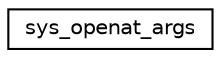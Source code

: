 digraph "Graphical Class Hierarchy"
{
 // LATEX_PDF_SIZE
  edge [fontname="Helvetica",fontsize="10",labelfontname="Helvetica",labelfontsize="10"];
  node [fontname="Helvetica",fontsize="10",shape=record];
  rankdir="LR";
  Node0 [label="sys_openat_args",height=0.2,width=0.4,color="black", fillcolor="white", style="filled",URL="$structsys__openat__args.html",tooltip=" "];
}
